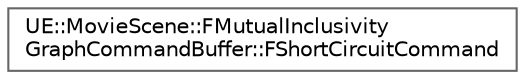digraph "Graphical Class Hierarchy"
{
 // INTERACTIVE_SVG=YES
 // LATEX_PDF_SIZE
  bgcolor="transparent";
  edge [fontname=Helvetica,fontsize=10,labelfontname=Helvetica,labelfontsize=10];
  node [fontname=Helvetica,fontsize=10,shape=box,height=0.2,width=0.4];
  rankdir="LR";
  Node0 [id="Node000000",label="UE::MovieScene::FMutualInclusivity\lGraphCommandBuffer::FShortCircuitCommand",height=0.2,width=0.4,color="grey40", fillcolor="white", style="filled",URL="$da/dae/structUE_1_1MovieScene_1_1FMutualInclusivityGraphCommandBuffer_1_1FShortCircuitCommand.html",tooltip=" "];
}
